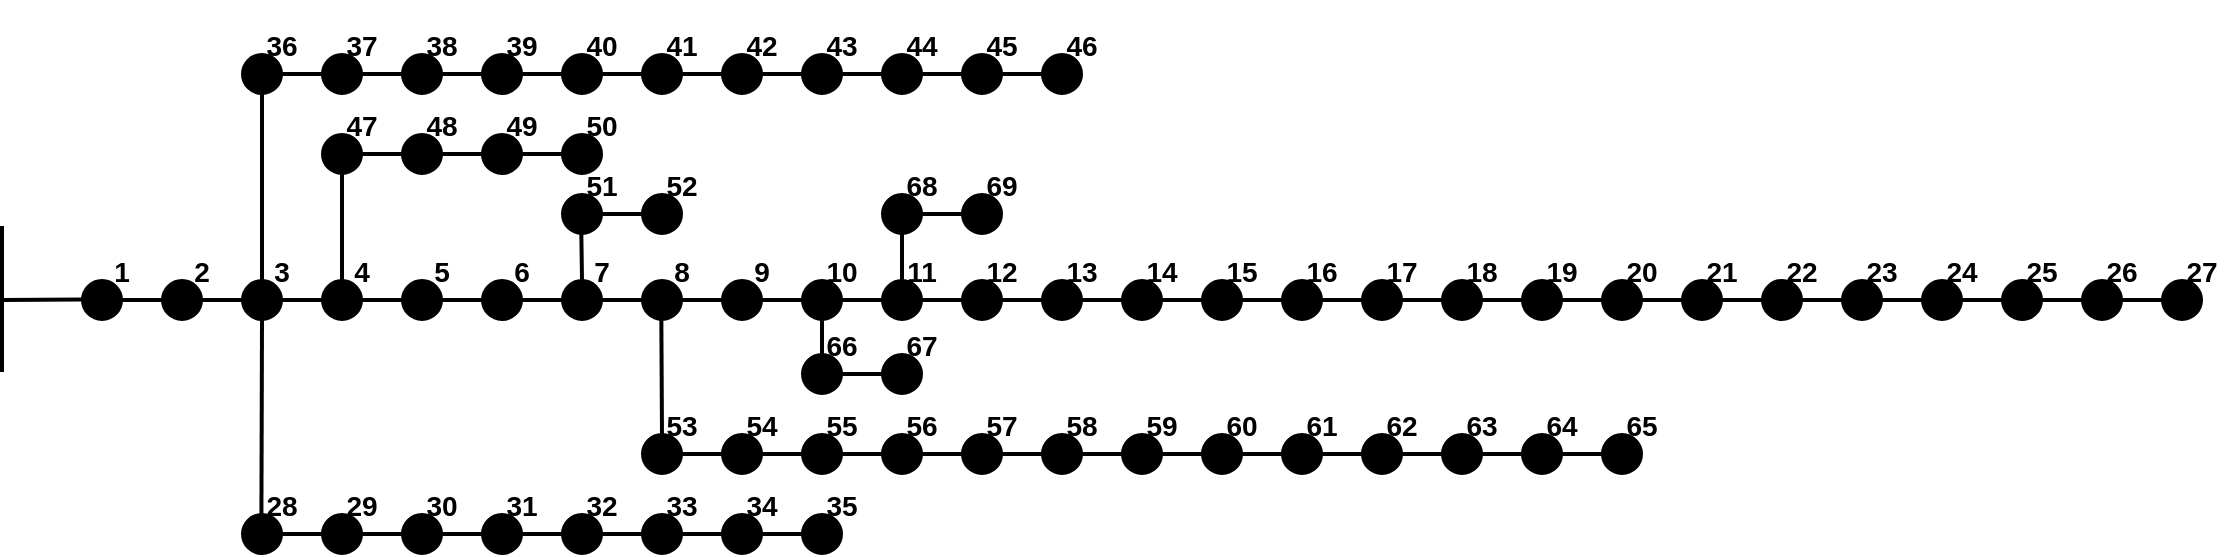 <mxfile version="14.1.8" type="device"><diagram id="ekAhHw9mBdSd2NWRCvls" name="Page-1"><mxGraphModel dx="434" dy="1486" grid="1" gridSize="10" guides="1" tooltips="1" connect="1" arrows="1" fold="1" page="1" pageScale="1" pageWidth="850" pageHeight="1100" math="0" shadow="0"><root><mxCell id="0"/><mxCell id="1" parent="0"/><mxCell id="LuKpcE87_OF2wUCaE-gP-1" value="" style="ellipse;whiteSpace=wrap;html=1;aspect=fixed;fillColor=#000000;" vertex="1" parent="1"><mxGeometry x="50" y="137" width="20" height="20" as="geometry"/></mxCell><mxCell id="LuKpcE87_OF2wUCaE-gP-2" value="&lt;p style=&quot;font-size: 14px;&quot;&gt;&lt;font face=&quot;Arial&quot; style=&quot;font-size: 14px;&quot;&gt;1&lt;/font&gt;&lt;/p&gt;" style="text;html=1;strokeColor=none;fillColor=none;align=center;verticalAlign=middle;whiteSpace=wrap;rounded=0;fontStyle=1;fontSize=14;" vertex="1" parent="1"><mxGeometry x="60" y="123" width="20" height="20" as="geometry"/></mxCell><mxCell id="LuKpcE87_OF2wUCaE-gP-98" value="" style="endArrow=none;html=1;exitX=1;exitY=0.5;exitDx=0;exitDy=0;strokeWidth=2;" edge="1" parent="1"><mxGeometry width="50" height="50" relative="1" as="geometry"><mxPoint x="70" y="147" as="sourcePoint"/><mxPoint x="90" y="147" as="targetPoint"/></mxGeometry></mxCell><mxCell id="LuKpcE87_OF2wUCaE-gP-99" value="" style="endArrow=none;html=1;strokeWidth=2;" edge="1" parent="1"><mxGeometry width="50" height="50" relative="1" as="geometry"><mxPoint x="10" y="147" as="sourcePoint"/><mxPoint x="50" y="146.71" as="targetPoint"/></mxGeometry></mxCell><mxCell id="LuKpcE87_OF2wUCaE-gP-100" value="" style="endArrow=none;html=1;fontSize=13;fontColor=#FFF5F5;strokeWidth=2;" edge="1" parent="1"><mxGeometry width="50" height="50" relative="1" as="geometry"><mxPoint x="10" y="150" as="sourcePoint"/><mxPoint x="10" y="110" as="targetPoint"/></mxGeometry></mxCell><mxCell id="LuKpcE87_OF2wUCaE-gP-101" value="" style="endArrow=none;html=1;fontSize=13;fontColor=#FFF5F5;strokeWidth=2;" edge="1" parent="1"><mxGeometry width="50" height="50" relative="1" as="geometry"><mxPoint x="10" y="183" as="sourcePoint"/><mxPoint x="10" y="143" as="targetPoint"/></mxGeometry></mxCell><mxCell id="LuKpcE87_OF2wUCaE-gP-114" value="" style="ellipse;whiteSpace=wrap;html=1;aspect=fixed;fillColor=#000000;" vertex="1" parent="1"><mxGeometry x="90" y="137" width="20" height="20" as="geometry"/></mxCell><mxCell id="LuKpcE87_OF2wUCaE-gP-115" value="&lt;p style=&quot;font-size: 14px&quot;&gt;&lt;font face=&quot;Arial&quot; style=&quot;font-size: 14px&quot;&gt;2&lt;/font&gt;&lt;/p&gt;" style="text;html=1;strokeColor=none;fillColor=none;align=center;verticalAlign=middle;whiteSpace=wrap;rounded=0;fontStyle=1;fontSize=14;" vertex="1" parent="1"><mxGeometry x="100" y="123" width="20" height="20" as="geometry"/></mxCell><mxCell id="LuKpcE87_OF2wUCaE-gP-116" value="" style="endArrow=none;html=1;exitX=1;exitY=0.5;exitDx=0;exitDy=0;strokeWidth=2;" edge="1" parent="1"><mxGeometry width="50" height="50" relative="1" as="geometry"><mxPoint x="110" y="147.0" as="sourcePoint"/><mxPoint x="130" y="147.0" as="targetPoint"/></mxGeometry></mxCell><mxCell id="LuKpcE87_OF2wUCaE-gP-117" value="" style="ellipse;whiteSpace=wrap;html=1;aspect=fixed;fillColor=#000000;" vertex="1" parent="1"><mxGeometry x="130" y="137" width="20" height="20" as="geometry"/></mxCell><mxCell id="LuKpcE87_OF2wUCaE-gP-118" value="&lt;p style=&quot;font-size: 14px&quot;&gt;&lt;font face=&quot;Arial&quot; style=&quot;font-size: 14px&quot;&gt;3&lt;/font&gt;&lt;/p&gt;" style="text;html=1;strokeColor=none;fillColor=none;align=center;verticalAlign=middle;whiteSpace=wrap;rounded=0;fontStyle=1;fontSize=14;" vertex="1" parent="1"><mxGeometry x="140" y="123" width="20" height="20" as="geometry"/></mxCell><mxCell id="LuKpcE87_OF2wUCaE-gP-119" value="" style="endArrow=none;html=1;exitX=1;exitY=0.5;exitDx=0;exitDy=0;strokeWidth=2;" edge="1" parent="1"><mxGeometry width="50" height="50" relative="1" as="geometry"><mxPoint x="150" y="147.0" as="sourcePoint"/><mxPoint x="170" y="147.0" as="targetPoint"/></mxGeometry></mxCell><mxCell id="LuKpcE87_OF2wUCaE-gP-120" value="" style="ellipse;whiteSpace=wrap;html=1;aspect=fixed;fillColor=#000000;" vertex="1" parent="1"><mxGeometry x="170" y="137" width="20" height="20" as="geometry"/></mxCell><mxCell id="LuKpcE87_OF2wUCaE-gP-121" value="&lt;p style=&quot;font-size: 14px&quot;&gt;&lt;font face=&quot;Arial&quot; style=&quot;font-size: 14px&quot;&gt;4&lt;/font&gt;&lt;/p&gt;" style="text;html=1;strokeColor=none;fillColor=none;align=center;verticalAlign=middle;whiteSpace=wrap;rounded=0;fontStyle=1;fontSize=14;" vertex="1" parent="1"><mxGeometry x="180" y="123" width="20" height="20" as="geometry"/></mxCell><mxCell id="LuKpcE87_OF2wUCaE-gP-122" value="" style="endArrow=none;html=1;exitX=1;exitY=0.5;exitDx=0;exitDy=0;strokeWidth=2;" edge="1" parent="1"><mxGeometry width="50" height="50" relative="1" as="geometry"><mxPoint x="190" y="147.0" as="sourcePoint"/><mxPoint x="210" y="147.0" as="targetPoint"/></mxGeometry></mxCell><mxCell id="LuKpcE87_OF2wUCaE-gP-123" value="" style="ellipse;whiteSpace=wrap;html=1;aspect=fixed;fillColor=#000000;" vertex="1" parent="1"><mxGeometry x="210" y="137" width="20" height="20" as="geometry"/></mxCell><mxCell id="LuKpcE87_OF2wUCaE-gP-124" value="&lt;p style=&quot;font-size: 14px&quot;&gt;&lt;font face=&quot;Arial&quot; style=&quot;font-size: 14px&quot;&gt;5&lt;/font&gt;&lt;/p&gt;" style="text;html=1;strokeColor=none;fillColor=none;align=center;verticalAlign=middle;whiteSpace=wrap;rounded=0;fontStyle=1;fontSize=14;" vertex="1" parent="1"><mxGeometry x="220" y="123" width="20" height="20" as="geometry"/></mxCell><mxCell id="LuKpcE87_OF2wUCaE-gP-125" value="" style="endArrow=none;html=1;exitX=1;exitY=0.5;exitDx=0;exitDy=0;strokeWidth=2;" edge="1" parent="1"><mxGeometry width="50" height="50" relative="1" as="geometry"><mxPoint x="230" y="147.0" as="sourcePoint"/><mxPoint x="250" y="147.0" as="targetPoint"/></mxGeometry></mxCell><mxCell id="LuKpcE87_OF2wUCaE-gP-126" value="" style="ellipse;whiteSpace=wrap;html=1;aspect=fixed;fillColor=#000000;" vertex="1" parent="1"><mxGeometry x="250" y="137" width="20" height="20" as="geometry"/></mxCell><mxCell id="LuKpcE87_OF2wUCaE-gP-127" value="&lt;p style=&quot;font-size: 14px&quot;&gt;&lt;font face=&quot;Arial&quot; style=&quot;font-size: 14px&quot;&gt;6&lt;/font&gt;&lt;/p&gt;" style="text;html=1;strokeColor=none;fillColor=none;align=center;verticalAlign=middle;whiteSpace=wrap;rounded=0;fontStyle=1;fontSize=14;" vertex="1" parent="1"><mxGeometry x="260" y="123" width="20" height="20" as="geometry"/></mxCell><mxCell id="LuKpcE87_OF2wUCaE-gP-128" value="" style="endArrow=none;html=1;exitX=1;exitY=0.5;exitDx=0;exitDy=0;strokeWidth=2;" edge="1" parent="1"><mxGeometry width="50" height="50" relative="1" as="geometry"><mxPoint x="270" y="147.0" as="sourcePoint"/><mxPoint x="290" y="147.0" as="targetPoint"/></mxGeometry></mxCell><mxCell id="LuKpcE87_OF2wUCaE-gP-143" value="" style="ellipse;whiteSpace=wrap;html=1;aspect=fixed;fillColor=#000000;" vertex="1" parent="1"><mxGeometry x="290" y="137" width="20" height="20" as="geometry"/></mxCell><mxCell id="LuKpcE87_OF2wUCaE-gP-144" value="&lt;p style=&quot;font-size: 14px&quot;&gt;&lt;font face=&quot;Arial&quot; style=&quot;font-size: 14px&quot;&gt;7&lt;/font&gt;&lt;/p&gt;" style="text;html=1;strokeColor=none;fillColor=none;align=center;verticalAlign=middle;whiteSpace=wrap;rounded=0;fontStyle=1;fontSize=14;" vertex="1" parent="1"><mxGeometry x="300" y="123" width="20" height="20" as="geometry"/></mxCell><mxCell id="LuKpcE87_OF2wUCaE-gP-145" value="" style="endArrow=none;html=1;exitX=1;exitY=0.5;exitDx=0;exitDy=0;strokeWidth=2;" edge="1" parent="1"><mxGeometry width="50" height="50" relative="1" as="geometry"><mxPoint x="310" y="147.0" as="sourcePoint"/><mxPoint x="330" y="147.0" as="targetPoint"/></mxGeometry></mxCell><mxCell id="LuKpcE87_OF2wUCaE-gP-146" value="" style="ellipse;whiteSpace=wrap;html=1;aspect=fixed;fillColor=#000000;" vertex="1" parent="1"><mxGeometry x="330" y="137" width="20" height="20" as="geometry"/></mxCell><mxCell id="LuKpcE87_OF2wUCaE-gP-147" value="&lt;p style=&quot;font-size: 14px&quot;&gt;&lt;font face=&quot;Arial&quot; style=&quot;font-size: 14px&quot;&gt;8&lt;/font&gt;&lt;/p&gt;" style="text;html=1;strokeColor=none;fillColor=none;align=center;verticalAlign=middle;whiteSpace=wrap;rounded=0;fontStyle=1;fontSize=14;" vertex="1" parent="1"><mxGeometry x="340" y="123" width="20" height="20" as="geometry"/></mxCell><mxCell id="LuKpcE87_OF2wUCaE-gP-148" value="" style="endArrow=none;html=1;exitX=1;exitY=0.5;exitDx=0;exitDy=0;strokeWidth=2;" edge="1" parent="1"><mxGeometry width="50" height="50" relative="1" as="geometry"><mxPoint x="350" y="147.0" as="sourcePoint"/><mxPoint x="370" y="147.0" as="targetPoint"/></mxGeometry></mxCell><mxCell id="LuKpcE87_OF2wUCaE-gP-149" value="" style="ellipse;whiteSpace=wrap;html=1;aspect=fixed;fillColor=#000000;" vertex="1" parent="1"><mxGeometry x="370" y="137" width="20" height="20" as="geometry"/></mxCell><mxCell id="LuKpcE87_OF2wUCaE-gP-150" value="&lt;p style=&quot;font-size: 14px&quot;&gt;&lt;font face=&quot;Arial&quot; style=&quot;font-size: 14px&quot;&gt;9&lt;/font&gt;&lt;/p&gt;" style="text;html=1;strokeColor=none;fillColor=none;align=center;verticalAlign=middle;whiteSpace=wrap;rounded=0;fontStyle=1;fontSize=14;" vertex="1" parent="1"><mxGeometry x="380" y="123" width="20" height="20" as="geometry"/></mxCell><mxCell id="LuKpcE87_OF2wUCaE-gP-151" value="" style="endArrow=none;html=1;exitX=1;exitY=0.5;exitDx=0;exitDy=0;strokeWidth=2;" edge="1" parent="1"><mxGeometry width="50" height="50" relative="1" as="geometry"><mxPoint x="390" y="147.0" as="sourcePoint"/><mxPoint x="410" y="147.0" as="targetPoint"/></mxGeometry></mxCell><mxCell id="LuKpcE87_OF2wUCaE-gP-152" value="" style="ellipse;whiteSpace=wrap;html=1;aspect=fixed;fillColor=#000000;" vertex="1" parent="1"><mxGeometry x="410" y="137" width="20" height="20" as="geometry"/></mxCell><mxCell id="LuKpcE87_OF2wUCaE-gP-153" value="&lt;p style=&quot;font-size: 14px&quot;&gt;&lt;font face=&quot;Arial&quot; style=&quot;font-size: 14px&quot;&gt;10&lt;/font&gt;&lt;/p&gt;" style="text;html=1;strokeColor=none;fillColor=none;align=center;verticalAlign=middle;whiteSpace=wrap;rounded=0;fontStyle=1;fontSize=14;" vertex="1" parent="1"><mxGeometry x="420" y="123" width="20" height="20" as="geometry"/></mxCell><mxCell id="LuKpcE87_OF2wUCaE-gP-154" value="" style="endArrow=none;html=1;exitX=1;exitY=0.5;exitDx=0;exitDy=0;strokeWidth=2;" edge="1" parent="1"><mxGeometry width="50" height="50" relative="1" as="geometry"><mxPoint x="430" y="147.0" as="sourcePoint"/><mxPoint x="450" y="147.0" as="targetPoint"/></mxGeometry></mxCell><mxCell id="LuKpcE87_OF2wUCaE-gP-155" value="" style="ellipse;whiteSpace=wrap;html=1;aspect=fixed;fillColor=#000000;" vertex="1" parent="1"><mxGeometry x="450" y="137" width="20" height="20" as="geometry"/></mxCell><mxCell id="LuKpcE87_OF2wUCaE-gP-156" value="&lt;p style=&quot;font-size: 14px&quot;&gt;&lt;font face=&quot;Arial&quot; style=&quot;font-size: 14px&quot;&gt;11&lt;/font&gt;&lt;/p&gt;" style="text;html=1;strokeColor=none;fillColor=none;align=center;verticalAlign=middle;whiteSpace=wrap;rounded=0;fontStyle=1;fontSize=14;" vertex="1" parent="1"><mxGeometry x="460" y="123" width="20" height="20" as="geometry"/></mxCell><mxCell id="LuKpcE87_OF2wUCaE-gP-157" value="" style="endArrow=none;html=1;exitX=1;exitY=0.5;exitDx=0;exitDy=0;strokeWidth=2;" edge="1" parent="1"><mxGeometry width="50" height="50" relative="1" as="geometry"><mxPoint x="470" y="147.0" as="sourcePoint"/><mxPoint x="490" y="147.0" as="targetPoint"/></mxGeometry></mxCell><mxCell id="LuKpcE87_OF2wUCaE-gP-188" value="" style="ellipse;whiteSpace=wrap;html=1;aspect=fixed;fillColor=#000000;" vertex="1" parent="1"><mxGeometry x="490" y="137" width="20" height="20" as="geometry"/></mxCell><mxCell id="LuKpcE87_OF2wUCaE-gP-189" value="&lt;p style=&quot;font-size: 14px&quot;&gt;&lt;font face=&quot;Arial&quot; style=&quot;font-size: 14px&quot;&gt;12&lt;/font&gt;&lt;/p&gt;" style="text;html=1;strokeColor=none;fillColor=none;align=center;verticalAlign=middle;whiteSpace=wrap;rounded=0;fontStyle=1;fontSize=14;" vertex="1" parent="1"><mxGeometry x="500" y="123" width="20" height="20" as="geometry"/></mxCell><mxCell id="LuKpcE87_OF2wUCaE-gP-190" value="" style="endArrow=none;html=1;exitX=1;exitY=0.5;exitDx=0;exitDy=0;strokeWidth=2;" edge="1" parent="1"><mxGeometry width="50" height="50" relative="1" as="geometry"><mxPoint x="510" y="147.0" as="sourcePoint"/><mxPoint x="530" y="147.0" as="targetPoint"/></mxGeometry></mxCell><mxCell id="LuKpcE87_OF2wUCaE-gP-191" value="" style="ellipse;whiteSpace=wrap;html=1;aspect=fixed;fillColor=#000000;" vertex="1" parent="1"><mxGeometry x="530" y="137" width="20" height="20" as="geometry"/></mxCell><mxCell id="LuKpcE87_OF2wUCaE-gP-192" value="&lt;p style=&quot;font-size: 14px&quot;&gt;&lt;font face=&quot;Arial&quot; style=&quot;font-size: 14px&quot;&gt;13&lt;/font&gt;&lt;/p&gt;" style="text;html=1;strokeColor=none;fillColor=none;align=center;verticalAlign=middle;whiteSpace=wrap;rounded=0;fontStyle=1;fontSize=14;" vertex="1" parent="1"><mxGeometry x="540" y="123" width="20" height="20" as="geometry"/></mxCell><mxCell id="LuKpcE87_OF2wUCaE-gP-193" value="" style="endArrow=none;html=1;exitX=1;exitY=0.5;exitDx=0;exitDy=0;strokeWidth=2;" edge="1" parent="1"><mxGeometry width="50" height="50" relative="1" as="geometry"><mxPoint x="550" y="147.0" as="sourcePoint"/><mxPoint x="570" y="147.0" as="targetPoint"/></mxGeometry></mxCell><mxCell id="LuKpcE87_OF2wUCaE-gP-194" value="" style="ellipse;whiteSpace=wrap;html=1;aspect=fixed;fillColor=#000000;" vertex="1" parent="1"><mxGeometry x="570" y="137" width="20" height="20" as="geometry"/></mxCell><mxCell id="LuKpcE87_OF2wUCaE-gP-195" value="&lt;p style=&quot;font-size: 14px&quot;&gt;&lt;font face=&quot;Arial&quot; style=&quot;font-size: 14px&quot;&gt;14&lt;/font&gt;&lt;/p&gt;" style="text;html=1;strokeColor=none;fillColor=none;align=center;verticalAlign=middle;whiteSpace=wrap;rounded=0;fontStyle=1;fontSize=14;" vertex="1" parent="1"><mxGeometry x="580" y="123" width="20" height="20" as="geometry"/></mxCell><mxCell id="LuKpcE87_OF2wUCaE-gP-196" value="" style="endArrow=none;html=1;exitX=1;exitY=0.5;exitDx=0;exitDy=0;strokeWidth=2;" edge="1" parent="1"><mxGeometry width="50" height="50" relative="1" as="geometry"><mxPoint x="590" y="147.0" as="sourcePoint"/><mxPoint x="610" y="147.0" as="targetPoint"/></mxGeometry></mxCell><mxCell id="LuKpcE87_OF2wUCaE-gP-197" value="" style="ellipse;whiteSpace=wrap;html=1;aspect=fixed;fillColor=#000000;" vertex="1" parent="1"><mxGeometry x="610" y="137" width="20" height="20" as="geometry"/></mxCell><mxCell id="LuKpcE87_OF2wUCaE-gP-198" value="&lt;p style=&quot;font-size: 14px&quot;&gt;&lt;font face=&quot;Arial&quot; style=&quot;font-size: 14px&quot;&gt;15&lt;/font&gt;&lt;/p&gt;" style="text;html=1;strokeColor=none;fillColor=none;align=center;verticalAlign=middle;whiteSpace=wrap;rounded=0;fontStyle=1;fontSize=14;" vertex="1" parent="1"><mxGeometry x="620" y="123" width="20" height="20" as="geometry"/></mxCell><mxCell id="LuKpcE87_OF2wUCaE-gP-199" value="" style="endArrow=none;html=1;exitX=1;exitY=0.5;exitDx=0;exitDy=0;strokeWidth=2;" edge="1" parent="1"><mxGeometry width="50" height="50" relative="1" as="geometry"><mxPoint x="630" y="147.0" as="sourcePoint"/><mxPoint x="650" y="147.0" as="targetPoint"/></mxGeometry></mxCell><mxCell id="LuKpcE87_OF2wUCaE-gP-200" value="" style="ellipse;whiteSpace=wrap;html=1;aspect=fixed;fillColor=#000000;" vertex="1" parent="1"><mxGeometry x="650" y="137" width="20" height="20" as="geometry"/></mxCell><mxCell id="LuKpcE87_OF2wUCaE-gP-201" value="&lt;p style=&quot;font-size: 14px&quot;&gt;&lt;font face=&quot;Arial&quot; style=&quot;font-size: 14px&quot;&gt;16&lt;/font&gt;&lt;/p&gt;" style="text;html=1;strokeColor=none;fillColor=none;align=center;verticalAlign=middle;whiteSpace=wrap;rounded=0;fontStyle=1;fontSize=14;" vertex="1" parent="1"><mxGeometry x="660" y="123" width="20" height="20" as="geometry"/></mxCell><mxCell id="LuKpcE87_OF2wUCaE-gP-202" value="" style="endArrow=none;html=1;exitX=1;exitY=0.5;exitDx=0;exitDy=0;strokeWidth=2;" edge="1" parent="1"><mxGeometry width="50" height="50" relative="1" as="geometry"><mxPoint x="670" y="147.0" as="sourcePoint"/><mxPoint x="690" y="147.0" as="targetPoint"/></mxGeometry></mxCell><mxCell id="LuKpcE87_OF2wUCaE-gP-203" value="" style="ellipse;whiteSpace=wrap;html=1;aspect=fixed;fillColor=#000000;" vertex="1" parent="1"><mxGeometry x="690" y="137" width="20" height="20" as="geometry"/></mxCell><mxCell id="LuKpcE87_OF2wUCaE-gP-204" value="&lt;p style=&quot;font-size: 14px&quot;&gt;&lt;font face=&quot;Arial&quot; style=&quot;font-size: 14px&quot;&gt;17&lt;/font&gt;&lt;/p&gt;" style="text;html=1;strokeColor=none;fillColor=none;align=center;verticalAlign=middle;whiteSpace=wrap;rounded=0;fontStyle=1;fontSize=14;" vertex="1" parent="1"><mxGeometry x="700" y="123" width="20" height="20" as="geometry"/></mxCell><mxCell id="LuKpcE87_OF2wUCaE-gP-205" value="" style="endArrow=none;html=1;exitX=1;exitY=0.5;exitDx=0;exitDy=0;strokeWidth=2;" edge="1" parent="1"><mxGeometry width="50" height="50" relative="1" as="geometry"><mxPoint x="710" y="147.0" as="sourcePoint"/><mxPoint x="730" y="147.0" as="targetPoint"/></mxGeometry></mxCell><mxCell id="LuKpcE87_OF2wUCaE-gP-206" value="" style="ellipse;whiteSpace=wrap;html=1;aspect=fixed;fillColor=#000000;" vertex="1" parent="1"><mxGeometry x="730" y="137" width="20" height="20" as="geometry"/></mxCell><mxCell id="LuKpcE87_OF2wUCaE-gP-207" value="&lt;p style=&quot;font-size: 14px&quot;&gt;&lt;font face=&quot;Arial&quot; style=&quot;font-size: 14px&quot;&gt;18&lt;/font&gt;&lt;/p&gt;" style="text;html=1;strokeColor=none;fillColor=none;align=center;verticalAlign=middle;whiteSpace=wrap;rounded=0;fontStyle=1;fontSize=14;" vertex="1" parent="1"><mxGeometry x="740" y="123" width="20" height="20" as="geometry"/></mxCell><mxCell id="LuKpcE87_OF2wUCaE-gP-208" value="" style="endArrow=none;html=1;exitX=1;exitY=0.5;exitDx=0;exitDy=0;strokeWidth=2;" edge="1" parent="1"><mxGeometry width="50" height="50" relative="1" as="geometry"><mxPoint x="750" y="147.0" as="sourcePoint"/><mxPoint x="770" y="147.0" as="targetPoint"/></mxGeometry></mxCell><mxCell id="LuKpcE87_OF2wUCaE-gP-209" value="" style="ellipse;whiteSpace=wrap;html=1;aspect=fixed;fillColor=#000000;" vertex="1" parent="1"><mxGeometry x="770" y="137" width="20" height="20" as="geometry"/></mxCell><mxCell id="LuKpcE87_OF2wUCaE-gP-210" value="&lt;p style=&quot;font-size: 14px&quot;&gt;&lt;font face=&quot;Arial&quot; style=&quot;font-size: 14px&quot;&gt;19&lt;/font&gt;&lt;/p&gt;" style="text;html=1;strokeColor=none;fillColor=none;align=center;verticalAlign=middle;whiteSpace=wrap;rounded=0;fontStyle=1;fontSize=14;" vertex="1" parent="1"><mxGeometry x="780" y="123" width="20" height="20" as="geometry"/></mxCell><mxCell id="LuKpcE87_OF2wUCaE-gP-211" value="" style="endArrow=none;html=1;exitX=1;exitY=0.5;exitDx=0;exitDy=0;strokeWidth=2;" edge="1" parent="1"><mxGeometry width="50" height="50" relative="1" as="geometry"><mxPoint x="790" y="147.0" as="sourcePoint"/><mxPoint x="810" y="147.0" as="targetPoint"/></mxGeometry></mxCell><mxCell id="LuKpcE87_OF2wUCaE-gP-212" value="" style="ellipse;whiteSpace=wrap;html=1;aspect=fixed;fillColor=#000000;" vertex="1" parent="1"><mxGeometry x="810" y="137" width="20" height="20" as="geometry"/></mxCell><mxCell id="LuKpcE87_OF2wUCaE-gP-213" value="&lt;p style=&quot;font-size: 14px&quot;&gt;&lt;font face=&quot;Arial&quot; style=&quot;font-size: 14px&quot;&gt;20&lt;/font&gt;&lt;/p&gt;" style="text;html=1;strokeColor=none;fillColor=none;align=center;verticalAlign=middle;whiteSpace=wrap;rounded=0;fontStyle=1;fontSize=14;" vertex="1" parent="1"><mxGeometry x="820" y="123" width="20" height="20" as="geometry"/></mxCell><mxCell id="LuKpcE87_OF2wUCaE-gP-214" value="" style="endArrow=none;html=1;exitX=1;exitY=0.5;exitDx=0;exitDy=0;strokeWidth=2;" edge="1" parent="1"><mxGeometry width="50" height="50" relative="1" as="geometry"><mxPoint x="830" y="147.0" as="sourcePoint"/><mxPoint x="850" y="147.0" as="targetPoint"/></mxGeometry></mxCell><mxCell id="LuKpcE87_OF2wUCaE-gP-215" value="" style="ellipse;whiteSpace=wrap;html=1;aspect=fixed;fillColor=#000000;" vertex="1" parent="1"><mxGeometry x="850" y="137" width="20" height="20" as="geometry"/></mxCell><mxCell id="LuKpcE87_OF2wUCaE-gP-216" value="&lt;p style=&quot;font-size: 14px&quot;&gt;&lt;font face=&quot;Arial&quot;&gt;21&lt;/font&gt;&lt;/p&gt;" style="text;html=1;strokeColor=none;fillColor=none;align=center;verticalAlign=middle;whiteSpace=wrap;rounded=0;fontStyle=1;fontSize=14;" vertex="1" parent="1"><mxGeometry x="860" y="123" width="20" height="20" as="geometry"/></mxCell><mxCell id="LuKpcE87_OF2wUCaE-gP-217" value="" style="endArrow=none;html=1;exitX=1;exitY=0.5;exitDx=0;exitDy=0;strokeWidth=2;" edge="1" parent="1"><mxGeometry width="50" height="50" relative="1" as="geometry"><mxPoint x="870" y="147.0" as="sourcePoint"/><mxPoint x="890" y="147.0" as="targetPoint"/></mxGeometry></mxCell><mxCell id="LuKpcE87_OF2wUCaE-gP-263" value="" style="ellipse;whiteSpace=wrap;html=1;aspect=fixed;fillColor=#000000;" vertex="1" parent="1"><mxGeometry x="890" y="137" width="20" height="20" as="geometry"/></mxCell><mxCell id="LuKpcE87_OF2wUCaE-gP-264" value="&lt;p style=&quot;font-size: 14px&quot;&gt;&lt;font face=&quot;Arial&quot; style=&quot;font-size: 14px&quot;&gt;22&lt;/font&gt;&lt;/p&gt;" style="text;html=1;strokeColor=none;fillColor=none;align=center;verticalAlign=middle;whiteSpace=wrap;rounded=0;fontStyle=1;fontSize=14;" vertex="1" parent="1"><mxGeometry x="900" y="123" width="20" height="20" as="geometry"/></mxCell><mxCell id="LuKpcE87_OF2wUCaE-gP-265" value="" style="endArrow=none;html=1;exitX=1;exitY=0.5;exitDx=0;exitDy=0;strokeWidth=2;" edge="1" parent="1"><mxGeometry width="50" height="50" relative="1" as="geometry"><mxPoint x="910" y="147.0" as="sourcePoint"/><mxPoint x="930" y="147.0" as="targetPoint"/></mxGeometry></mxCell><mxCell id="LuKpcE87_OF2wUCaE-gP-266" value="" style="ellipse;whiteSpace=wrap;html=1;aspect=fixed;fillColor=#000000;" vertex="1" parent="1"><mxGeometry x="930" y="137" width="20" height="20" as="geometry"/></mxCell><mxCell id="LuKpcE87_OF2wUCaE-gP-267" value="&lt;p style=&quot;font-size: 14px&quot;&gt;&lt;font face=&quot;Arial&quot; style=&quot;font-size: 14px&quot;&gt;23&lt;/font&gt;&lt;/p&gt;" style="text;html=1;strokeColor=none;fillColor=none;align=center;verticalAlign=middle;whiteSpace=wrap;rounded=0;fontStyle=1;fontSize=14;" vertex="1" parent="1"><mxGeometry x="940" y="123" width="20" height="20" as="geometry"/></mxCell><mxCell id="LuKpcE87_OF2wUCaE-gP-268" value="" style="endArrow=none;html=1;exitX=1;exitY=0.5;exitDx=0;exitDy=0;strokeWidth=2;" edge="1" parent="1"><mxGeometry width="50" height="50" relative="1" as="geometry"><mxPoint x="950" y="147.0" as="sourcePoint"/><mxPoint x="970" y="147.0" as="targetPoint"/></mxGeometry></mxCell><mxCell id="LuKpcE87_OF2wUCaE-gP-269" value="" style="ellipse;whiteSpace=wrap;html=1;aspect=fixed;fillColor=#000000;" vertex="1" parent="1"><mxGeometry x="970" y="137" width="20" height="20" as="geometry"/></mxCell><mxCell id="LuKpcE87_OF2wUCaE-gP-270" value="&lt;p style=&quot;font-size: 14px&quot;&gt;&lt;font face=&quot;Arial&quot; style=&quot;font-size: 14px&quot;&gt;24&lt;/font&gt;&lt;/p&gt;" style="text;html=1;strokeColor=none;fillColor=none;align=center;verticalAlign=middle;whiteSpace=wrap;rounded=0;fontStyle=1;fontSize=14;" vertex="1" parent="1"><mxGeometry x="980" y="123" width="20" height="20" as="geometry"/></mxCell><mxCell id="LuKpcE87_OF2wUCaE-gP-271" value="" style="endArrow=none;html=1;exitX=1;exitY=0.5;exitDx=0;exitDy=0;strokeWidth=2;" edge="1" parent="1"><mxGeometry width="50" height="50" relative="1" as="geometry"><mxPoint x="990" y="147.0" as="sourcePoint"/><mxPoint x="1010" y="147.0" as="targetPoint"/></mxGeometry></mxCell><mxCell id="LuKpcE87_OF2wUCaE-gP-272" value="" style="ellipse;whiteSpace=wrap;html=1;aspect=fixed;fillColor=#000000;" vertex="1" parent="1"><mxGeometry x="1010" y="137" width="20" height="20" as="geometry"/></mxCell><mxCell id="LuKpcE87_OF2wUCaE-gP-273" value="&lt;p style=&quot;font-size: 14px&quot;&gt;&lt;font face=&quot;Arial&quot; style=&quot;font-size: 14px&quot;&gt;25&lt;/font&gt;&lt;/p&gt;" style="text;html=1;strokeColor=none;fillColor=none;align=center;verticalAlign=middle;whiteSpace=wrap;rounded=0;fontStyle=1;fontSize=14;" vertex="1" parent="1"><mxGeometry x="1020" y="123" width="20" height="20" as="geometry"/></mxCell><mxCell id="LuKpcE87_OF2wUCaE-gP-274" value="" style="endArrow=none;html=1;exitX=1;exitY=0.5;exitDx=0;exitDy=0;strokeWidth=2;" edge="1" parent="1"><mxGeometry width="50" height="50" relative="1" as="geometry"><mxPoint x="1030" y="147.0" as="sourcePoint"/><mxPoint x="1050" y="147.0" as="targetPoint"/></mxGeometry></mxCell><mxCell id="LuKpcE87_OF2wUCaE-gP-275" value="" style="ellipse;whiteSpace=wrap;html=1;aspect=fixed;fillColor=#000000;" vertex="1" parent="1"><mxGeometry x="1050" y="137" width="20" height="20" as="geometry"/></mxCell><mxCell id="LuKpcE87_OF2wUCaE-gP-276" value="&lt;p style=&quot;font-size: 14px&quot;&gt;&lt;font face=&quot;Arial&quot; style=&quot;font-size: 14px&quot;&gt;26&lt;/font&gt;&lt;/p&gt;" style="text;html=1;strokeColor=none;fillColor=none;align=center;verticalAlign=middle;whiteSpace=wrap;rounded=0;fontStyle=1;fontSize=14;" vertex="1" parent="1"><mxGeometry x="1060" y="123" width="20" height="20" as="geometry"/></mxCell><mxCell id="LuKpcE87_OF2wUCaE-gP-277" value="" style="endArrow=none;html=1;exitX=1;exitY=0.5;exitDx=0;exitDy=0;strokeWidth=2;" edge="1" parent="1"><mxGeometry width="50" height="50" relative="1" as="geometry"><mxPoint x="1070.0" y="147.0" as="sourcePoint"/><mxPoint x="1090.0" y="147.0" as="targetPoint"/></mxGeometry></mxCell><mxCell id="LuKpcE87_OF2wUCaE-gP-278" value="" style="ellipse;whiteSpace=wrap;html=1;aspect=fixed;fillColor=#000000;" vertex="1" parent="1"><mxGeometry x="1090" y="137" width="20" height="20" as="geometry"/></mxCell><mxCell id="LuKpcE87_OF2wUCaE-gP-279" value="&lt;p style=&quot;font-size: 14px&quot;&gt;&lt;font face=&quot;Arial&quot; style=&quot;font-size: 14px&quot;&gt;27&lt;/font&gt;&lt;/p&gt;" style="text;html=1;strokeColor=none;fillColor=none;align=center;verticalAlign=middle;whiteSpace=wrap;rounded=0;fontStyle=1;fontSize=14;" vertex="1" parent="1"><mxGeometry x="1100" y="123" width="20" height="20" as="geometry"/></mxCell><mxCell id="LuKpcE87_OF2wUCaE-gP-280" value="" style="ellipse;whiteSpace=wrap;html=1;aspect=fixed;fillColor=#000000;" vertex="1" parent="1"><mxGeometry x="130" y="254" width="20" height="20" as="geometry"/></mxCell><mxCell id="LuKpcE87_OF2wUCaE-gP-281" value="&lt;p style=&quot;font-size: 14px&quot;&gt;&lt;font face=&quot;Arial&quot; style=&quot;font-size: 14px&quot;&gt;28&lt;/font&gt;&lt;/p&gt;" style="text;html=1;strokeColor=none;fillColor=none;align=center;verticalAlign=middle;whiteSpace=wrap;rounded=0;fontStyle=1;fontSize=14;" vertex="1" parent="1"><mxGeometry x="140" y="240" width="20" height="20" as="geometry"/></mxCell><mxCell id="LuKpcE87_OF2wUCaE-gP-282" value="" style="endArrow=none;html=1;exitX=1;exitY=0.5;exitDx=0;exitDy=0;strokeWidth=2;" edge="1" parent="1"><mxGeometry width="50" height="50" relative="1" as="geometry"><mxPoint x="150" y="264.0" as="sourcePoint"/><mxPoint x="170" y="264.0" as="targetPoint"/></mxGeometry></mxCell><mxCell id="LuKpcE87_OF2wUCaE-gP-283" value="" style="ellipse;whiteSpace=wrap;html=1;aspect=fixed;fillColor=#000000;" vertex="1" parent="1"><mxGeometry x="170" y="254" width="20" height="20" as="geometry"/></mxCell><mxCell id="LuKpcE87_OF2wUCaE-gP-284" value="&lt;p style=&quot;font-size: 14px&quot;&gt;&lt;font face=&quot;Arial&quot; style=&quot;font-size: 14px&quot;&gt;29&lt;/font&gt;&lt;/p&gt;" style="text;html=1;strokeColor=none;fillColor=none;align=center;verticalAlign=middle;whiteSpace=wrap;rounded=0;fontStyle=1;fontSize=14;" vertex="1" parent="1"><mxGeometry x="180" y="240" width="20" height="20" as="geometry"/></mxCell><mxCell id="LuKpcE87_OF2wUCaE-gP-285" value="" style="endArrow=none;html=1;exitX=1;exitY=0.5;exitDx=0;exitDy=0;strokeWidth=2;" edge="1" parent="1"><mxGeometry width="50" height="50" relative="1" as="geometry"><mxPoint x="190" y="264.0" as="sourcePoint"/><mxPoint x="210" y="264.0" as="targetPoint"/></mxGeometry></mxCell><mxCell id="LuKpcE87_OF2wUCaE-gP-286" value="" style="ellipse;whiteSpace=wrap;html=1;aspect=fixed;fillColor=#000000;" vertex="1" parent="1"><mxGeometry x="210" y="254" width="20" height="20" as="geometry"/></mxCell><mxCell id="LuKpcE87_OF2wUCaE-gP-287" value="&lt;p style=&quot;font-size: 14px&quot;&gt;&lt;font face=&quot;Arial&quot; style=&quot;font-size: 14px&quot;&gt;30&lt;/font&gt;&lt;/p&gt;" style="text;html=1;strokeColor=none;fillColor=none;align=center;verticalAlign=middle;whiteSpace=wrap;rounded=0;fontStyle=1;fontSize=14;" vertex="1" parent="1"><mxGeometry x="220" y="240" width="20" height="20" as="geometry"/></mxCell><mxCell id="LuKpcE87_OF2wUCaE-gP-288" value="" style="endArrow=none;html=1;exitX=1;exitY=0.5;exitDx=0;exitDy=0;strokeWidth=2;" edge="1" parent="1"><mxGeometry width="50" height="50" relative="1" as="geometry"><mxPoint x="230" y="264.0" as="sourcePoint"/><mxPoint x="250" y="264.0" as="targetPoint"/></mxGeometry></mxCell><mxCell id="LuKpcE87_OF2wUCaE-gP-289" value="" style="ellipse;whiteSpace=wrap;html=1;aspect=fixed;fillColor=#000000;" vertex="1" parent="1"><mxGeometry x="250" y="254" width="20" height="20" as="geometry"/></mxCell><mxCell id="LuKpcE87_OF2wUCaE-gP-290" value="&lt;p style=&quot;font-size: 14px&quot;&gt;&lt;font face=&quot;Arial&quot;&gt;31&lt;/font&gt;&lt;/p&gt;" style="text;html=1;strokeColor=none;fillColor=none;align=center;verticalAlign=middle;whiteSpace=wrap;rounded=0;fontStyle=1;fontSize=14;" vertex="1" parent="1"><mxGeometry x="260" y="240" width="20" height="20" as="geometry"/></mxCell><mxCell id="LuKpcE87_OF2wUCaE-gP-291" value="" style="endArrow=none;html=1;exitX=1;exitY=0.5;exitDx=0;exitDy=0;strokeWidth=2;" edge="1" parent="1"><mxGeometry width="50" height="50" relative="1" as="geometry"><mxPoint x="270" y="264.0" as="sourcePoint"/><mxPoint x="290" y="264.0" as="targetPoint"/></mxGeometry></mxCell><mxCell id="LuKpcE87_OF2wUCaE-gP-292" value="" style="ellipse;whiteSpace=wrap;html=1;aspect=fixed;fillColor=#000000;" vertex="1" parent="1"><mxGeometry x="290" y="254" width="20" height="20" as="geometry"/></mxCell><mxCell id="LuKpcE87_OF2wUCaE-gP-293" value="&lt;p style=&quot;font-size: 14px&quot;&gt;&lt;font face=&quot;Arial&quot; style=&quot;font-size: 14px&quot;&gt;32&lt;/font&gt;&lt;/p&gt;" style="text;html=1;strokeColor=none;fillColor=none;align=center;verticalAlign=middle;whiteSpace=wrap;rounded=0;fontStyle=1;fontSize=14;" vertex="1" parent="1"><mxGeometry x="300" y="240" width="20" height="20" as="geometry"/></mxCell><mxCell id="LuKpcE87_OF2wUCaE-gP-294" value="" style="endArrow=none;html=1;exitX=1;exitY=0.5;exitDx=0;exitDy=0;strokeWidth=2;" edge="1" parent="1"><mxGeometry width="50" height="50" relative="1" as="geometry"><mxPoint x="310" y="264.0" as="sourcePoint"/><mxPoint x="330" y="264.0" as="targetPoint"/></mxGeometry></mxCell><mxCell id="LuKpcE87_OF2wUCaE-gP-295" value="" style="ellipse;whiteSpace=wrap;html=1;aspect=fixed;fillColor=#000000;" vertex="1" parent="1"><mxGeometry x="330" y="254" width="20" height="20" as="geometry"/></mxCell><mxCell id="LuKpcE87_OF2wUCaE-gP-296" value="&lt;p style=&quot;font-size: 14px&quot;&gt;&lt;font face=&quot;Arial&quot; style=&quot;font-size: 14px&quot;&gt;33&lt;/font&gt;&lt;/p&gt;" style="text;html=1;strokeColor=none;fillColor=none;align=center;verticalAlign=middle;whiteSpace=wrap;rounded=0;fontStyle=1;fontSize=14;" vertex="1" parent="1"><mxGeometry x="340" y="240" width="20" height="20" as="geometry"/></mxCell><mxCell id="LuKpcE87_OF2wUCaE-gP-297" value="" style="endArrow=none;html=1;exitX=1;exitY=0.5;exitDx=0;exitDy=0;strokeWidth=2;" edge="1" parent="1"><mxGeometry width="50" height="50" relative="1" as="geometry"><mxPoint x="350" y="264.0" as="sourcePoint"/><mxPoint x="370" y="264.0" as="targetPoint"/></mxGeometry></mxCell><mxCell id="LuKpcE87_OF2wUCaE-gP-298" value="" style="ellipse;whiteSpace=wrap;html=1;aspect=fixed;fillColor=#000000;" vertex="1" parent="1"><mxGeometry x="370" y="254" width="20" height="20" as="geometry"/></mxCell><mxCell id="LuKpcE87_OF2wUCaE-gP-299" value="&lt;p style=&quot;font-size: 14px&quot;&gt;&lt;font face=&quot;Arial&quot; style=&quot;font-size: 14px&quot;&gt;34&lt;/font&gt;&lt;/p&gt;" style="text;html=1;strokeColor=none;fillColor=none;align=center;verticalAlign=middle;whiteSpace=wrap;rounded=0;fontStyle=1;fontSize=14;" vertex="1" parent="1"><mxGeometry x="380" y="240" width="20" height="20" as="geometry"/></mxCell><mxCell id="LuKpcE87_OF2wUCaE-gP-300" value="" style="endArrow=none;html=1;exitX=1;exitY=0.5;exitDx=0;exitDy=0;strokeWidth=2;" edge="1" parent="1"><mxGeometry width="50" height="50" relative="1" as="geometry"><mxPoint x="390" y="264.0" as="sourcePoint"/><mxPoint x="410" y="264.0" as="targetPoint"/></mxGeometry></mxCell><mxCell id="LuKpcE87_OF2wUCaE-gP-301" value="" style="ellipse;whiteSpace=wrap;html=1;aspect=fixed;fillColor=#000000;" vertex="1" parent="1"><mxGeometry x="410" y="254" width="20" height="20" as="geometry"/></mxCell><mxCell id="LuKpcE87_OF2wUCaE-gP-302" value="&lt;p style=&quot;font-size: 14px&quot;&gt;&lt;font face=&quot;Arial&quot; style=&quot;font-size: 14px&quot;&gt;35&lt;/font&gt;&lt;/p&gt;" style="text;html=1;strokeColor=none;fillColor=none;align=center;verticalAlign=middle;whiteSpace=wrap;rounded=0;fontStyle=1;fontSize=14;" vertex="1" parent="1"><mxGeometry x="420" y="240" width="20" height="20" as="geometry"/></mxCell><mxCell id="LuKpcE87_OF2wUCaE-gP-303" value="" style="ellipse;whiteSpace=wrap;html=1;aspect=fixed;fillColor=#000000;" vertex="1" parent="1"><mxGeometry x="130" y="24" width="20" height="20" as="geometry"/></mxCell><mxCell id="LuKpcE87_OF2wUCaE-gP-304" value="&lt;p style=&quot;font-size: 14px&quot;&gt;&lt;font face=&quot;Arial&quot; style=&quot;font-size: 14px&quot;&gt;36&lt;/font&gt;&lt;/p&gt;" style="text;html=1;strokeColor=none;fillColor=none;align=center;verticalAlign=middle;whiteSpace=wrap;rounded=0;fontStyle=1;fontSize=14;" vertex="1" parent="1"><mxGeometry x="140" y="10" width="20" height="20" as="geometry"/></mxCell><mxCell id="LuKpcE87_OF2wUCaE-gP-305" value="" style="endArrow=none;html=1;exitX=1;exitY=0.5;exitDx=0;exitDy=0;strokeWidth=2;" edge="1" parent="1"><mxGeometry width="50" height="50" relative="1" as="geometry"><mxPoint x="150" y="34.0" as="sourcePoint"/><mxPoint x="170" y="34.0" as="targetPoint"/></mxGeometry></mxCell><mxCell id="LuKpcE87_OF2wUCaE-gP-306" value="" style="ellipse;whiteSpace=wrap;html=1;aspect=fixed;fillColor=#000000;" vertex="1" parent="1"><mxGeometry x="170" y="24" width="20" height="20" as="geometry"/></mxCell><mxCell id="LuKpcE87_OF2wUCaE-gP-307" value="&lt;p style=&quot;font-size: 14px&quot;&gt;&lt;font face=&quot;Arial&quot; style=&quot;font-size: 14px&quot;&gt;37&lt;/font&gt;&lt;/p&gt;" style="text;html=1;strokeColor=none;fillColor=none;align=center;verticalAlign=middle;whiteSpace=wrap;rounded=0;fontStyle=1;fontSize=14;" vertex="1" parent="1"><mxGeometry x="180" y="10" width="20" height="20" as="geometry"/></mxCell><mxCell id="LuKpcE87_OF2wUCaE-gP-308" value="" style="endArrow=none;html=1;exitX=1;exitY=0.5;exitDx=0;exitDy=0;strokeWidth=2;" edge="1" parent="1"><mxGeometry width="50" height="50" relative="1" as="geometry"><mxPoint x="190" y="34.0" as="sourcePoint"/><mxPoint x="210" y="34.0" as="targetPoint"/></mxGeometry></mxCell><mxCell id="LuKpcE87_OF2wUCaE-gP-309" value="" style="ellipse;whiteSpace=wrap;html=1;aspect=fixed;fillColor=#000000;" vertex="1" parent="1"><mxGeometry x="210" y="24" width="20" height="20" as="geometry"/></mxCell><mxCell id="LuKpcE87_OF2wUCaE-gP-310" value="&lt;p style=&quot;font-size: 14px&quot;&gt;&lt;font face=&quot;Arial&quot; style=&quot;font-size: 14px&quot;&gt;38&lt;/font&gt;&lt;/p&gt;" style="text;html=1;strokeColor=none;fillColor=none;align=center;verticalAlign=middle;whiteSpace=wrap;rounded=0;fontStyle=1;fontSize=14;" vertex="1" parent="1"><mxGeometry x="220" y="10" width="20" height="20" as="geometry"/></mxCell><mxCell id="LuKpcE87_OF2wUCaE-gP-311" value="" style="endArrow=none;html=1;exitX=1;exitY=0.5;exitDx=0;exitDy=0;strokeWidth=2;" edge="1" parent="1"><mxGeometry width="50" height="50" relative="1" as="geometry"><mxPoint x="230" y="34.0" as="sourcePoint"/><mxPoint x="250" y="34.0" as="targetPoint"/></mxGeometry></mxCell><mxCell id="LuKpcE87_OF2wUCaE-gP-312" value="" style="ellipse;whiteSpace=wrap;html=1;aspect=fixed;fillColor=#000000;" vertex="1" parent="1"><mxGeometry x="250" y="24" width="20" height="20" as="geometry"/></mxCell><mxCell id="LuKpcE87_OF2wUCaE-gP-313" value="&lt;p style=&quot;font-size: 14px&quot;&gt;&lt;font face=&quot;Arial&quot; style=&quot;font-size: 14px&quot;&gt;39&lt;/font&gt;&lt;/p&gt;" style="text;html=1;strokeColor=none;fillColor=none;align=center;verticalAlign=middle;whiteSpace=wrap;rounded=0;fontStyle=1;fontSize=14;" vertex="1" parent="1"><mxGeometry x="260" y="10" width="20" height="20" as="geometry"/></mxCell><mxCell id="LuKpcE87_OF2wUCaE-gP-314" value="" style="endArrow=none;html=1;exitX=1;exitY=0.5;exitDx=0;exitDy=0;strokeWidth=2;" edge="1" parent="1"><mxGeometry width="50" height="50" relative="1" as="geometry"><mxPoint x="270" y="34.0" as="sourcePoint"/><mxPoint x="290" y="34.0" as="targetPoint"/></mxGeometry></mxCell><mxCell id="LuKpcE87_OF2wUCaE-gP-315" value="" style="ellipse;whiteSpace=wrap;html=1;aspect=fixed;fillColor=#000000;" vertex="1" parent="1"><mxGeometry x="290" y="24" width="20" height="20" as="geometry"/></mxCell><mxCell id="LuKpcE87_OF2wUCaE-gP-316" value="&lt;p style=&quot;font-size: 14px&quot;&gt;&lt;font face=&quot;Arial&quot; style=&quot;font-size: 14px&quot;&gt;40&lt;/font&gt;&lt;/p&gt;" style="text;html=1;strokeColor=none;fillColor=none;align=center;verticalAlign=middle;whiteSpace=wrap;rounded=0;fontStyle=1;fontSize=14;" vertex="1" parent="1"><mxGeometry x="300" y="10" width="20" height="20" as="geometry"/></mxCell><mxCell id="LuKpcE87_OF2wUCaE-gP-317" value="" style="endArrow=none;html=1;exitX=1;exitY=0.5;exitDx=0;exitDy=0;strokeWidth=2;" edge="1" parent="1"><mxGeometry width="50" height="50" relative="1" as="geometry"><mxPoint x="310" y="34.0" as="sourcePoint"/><mxPoint x="330" y="34.0" as="targetPoint"/></mxGeometry></mxCell><mxCell id="LuKpcE87_OF2wUCaE-gP-318" value="" style="ellipse;whiteSpace=wrap;html=1;aspect=fixed;fillColor=#000000;" vertex="1" parent="1"><mxGeometry x="330" y="24" width="20" height="20" as="geometry"/></mxCell><mxCell id="LuKpcE87_OF2wUCaE-gP-319" value="&lt;p style=&quot;font-size: 14px&quot;&gt;&lt;font face=&quot;Arial&quot;&gt;41&lt;/font&gt;&lt;/p&gt;" style="text;html=1;strokeColor=none;fillColor=none;align=center;verticalAlign=middle;whiteSpace=wrap;rounded=0;fontStyle=1;fontSize=14;" vertex="1" parent="1"><mxGeometry x="340" y="10" width="20" height="20" as="geometry"/></mxCell><mxCell id="LuKpcE87_OF2wUCaE-gP-320" value="" style="endArrow=none;html=1;exitX=1;exitY=0.5;exitDx=0;exitDy=0;strokeWidth=2;" edge="1" parent="1"><mxGeometry width="50" height="50" relative="1" as="geometry"><mxPoint x="350" y="34.0" as="sourcePoint"/><mxPoint x="370" y="34.0" as="targetPoint"/></mxGeometry></mxCell><mxCell id="LuKpcE87_OF2wUCaE-gP-321" value="" style="ellipse;whiteSpace=wrap;html=1;aspect=fixed;fillColor=#000000;" vertex="1" parent="1"><mxGeometry x="370" y="24" width="20" height="20" as="geometry"/></mxCell><mxCell id="LuKpcE87_OF2wUCaE-gP-322" value="&lt;p style=&quot;font-size: 14px&quot;&gt;&lt;font face=&quot;Arial&quot; style=&quot;font-size: 14px&quot;&gt;42&lt;/font&gt;&lt;/p&gt;" style="text;html=1;strokeColor=none;fillColor=none;align=center;verticalAlign=middle;whiteSpace=wrap;rounded=0;fontStyle=1;fontSize=14;" vertex="1" parent="1"><mxGeometry x="380" y="10" width="20" height="20" as="geometry"/></mxCell><mxCell id="LuKpcE87_OF2wUCaE-gP-323" value="" style="endArrow=none;html=1;exitX=1;exitY=0.5;exitDx=0;exitDy=0;strokeWidth=2;" edge="1" parent="1"><mxGeometry width="50" height="50" relative="1" as="geometry"><mxPoint x="390" y="34.0" as="sourcePoint"/><mxPoint x="410" y="34.0" as="targetPoint"/></mxGeometry></mxCell><mxCell id="LuKpcE87_OF2wUCaE-gP-324" value="" style="ellipse;whiteSpace=wrap;html=1;aspect=fixed;fillColor=#000000;" vertex="1" parent="1"><mxGeometry x="410" y="24" width="20" height="20" as="geometry"/></mxCell><mxCell id="LuKpcE87_OF2wUCaE-gP-325" value="&lt;p style=&quot;font-size: 14px&quot;&gt;&lt;font face=&quot;Arial&quot; style=&quot;font-size: 14px&quot;&gt;43&lt;/font&gt;&lt;/p&gt;" style="text;html=1;strokeColor=none;fillColor=none;align=center;verticalAlign=middle;whiteSpace=wrap;rounded=0;fontStyle=1;fontSize=14;" vertex="1" parent="1"><mxGeometry x="420" y="10" width="20" height="20" as="geometry"/></mxCell><mxCell id="LuKpcE87_OF2wUCaE-gP-326" value="" style="endArrow=none;html=1;exitX=1;exitY=0.5;exitDx=0;exitDy=0;strokeWidth=2;" edge="1" parent="1"><mxGeometry width="50" height="50" relative="1" as="geometry"><mxPoint x="430" y="34.0" as="sourcePoint"/><mxPoint x="450" y="34.0" as="targetPoint"/></mxGeometry></mxCell><mxCell id="LuKpcE87_OF2wUCaE-gP-327" value="" style="ellipse;whiteSpace=wrap;html=1;aspect=fixed;fillColor=#000000;" vertex="1" parent="1"><mxGeometry x="450" y="24" width="20" height="20" as="geometry"/></mxCell><mxCell id="LuKpcE87_OF2wUCaE-gP-328" value="&lt;p style=&quot;font-size: 14px&quot;&gt;&lt;font face=&quot;Arial&quot; style=&quot;font-size: 14px&quot;&gt;44&lt;/font&gt;&lt;/p&gt;" style="text;html=1;strokeColor=none;fillColor=none;align=center;verticalAlign=middle;whiteSpace=wrap;rounded=0;fontStyle=1;fontSize=14;" vertex="1" parent="1"><mxGeometry x="460" y="10" width="20" height="20" as="geometry"/></mxCell><mxCell id="LuKpcE87_OF2wUCaE-gP-329" value="" style="endArrow=none;html=1;exitX=1;exitY=0.5;exitDx=0;exitDy=0;strokeWidth=2;" edge="1" parent="1"><mxGeometry width="50" height="50" relative="1" as="geometry"><mxPoint x="470" y="34.0" as="sourcePoint"/><mxPoint x="490" y="34.0" as="targetPoint"/></mxGeometry></mxCell><mxCell id="LuKpcE87_OF2wUCaE-gP-330" value="" style="ellipse;whiteSpace=wrap;html=1;aspect=fixed;fillColor=#000000;" vertex="1" parent="1"><mxGeometry x="490" y="24" width="20" height="20" as="geometry"/></mxCell><mxCell id="LuKpcE87_OF2wUCaE-gP-331" value="&lt;p style=&quot;font-size: 14px&quot;&gt;&lt;font face=&quot;Arial&quot; style=&quot;font-size: 14px&quot;&gt;45&lt;/font&gt;&lt;/p&gt;" style="text;html=1;strokeColor=none;fillColor=none;align=center;verticalAlign=middle;whiteSpace=wrap;rounded=0;fontStyle=1;fontSize=14;" vertex="1" parent="1"><mxGeometry x="500" y="10" width="20" height="20" as="geometry"/></mxCell><mxCell id="LuKpcE87_OF2wUCaE-gP-332" value="" style="endArrow=none;html=1;exitX=1;exitY=0.5;exitDx=0;exitDy=0;strokeWidth=2;" edge="1" parent="1"><mxGeometry width="50" height="50" relative="1" as="geometry"><mxPoint x="510" y="34.0" as="sourcePoint"/><mxPoint x="530" y="34.0" as="targetPoint"/></mxGeometry></mxCell><mxCell id="LuKpcE87_OF2wUCaE-gP-333" value="" style="ellipse;whiteSpace=wrap;html=1;aspect=fixed;fillColor=#000000;" vertex="1" parent="1"><mxGeometry x="530" y="24" width="20" height="20" as="geometry"/></mxCell><mxCell id="LuKpcE87_OF2wUCaE-gP-334" value="&lt;p style=&quot;font-size: 14px&quot;&gt;&lt;font face=&quot;Arial&quot; style=&quot;font-size: 14px&quot;&gt;46&lt;/font&gt;&lt;/p&gt;" style="text;html=1;strokeColor=none;fillColor=none;align=center;verticalAlign=middle;whiteSpace=wrap;rounded=0;fontStyle=1;fontSize=14;" vertex="1" parent="1"><mxGeometry x="540" y="10" width="20" height="20" as="geometry"/></mxCell><mxCell id="LuKpcE87_OF2wUCaE-gP-346" value="" style="ellipse;whiteSpace=wrap;html=1;aspect=fixed;fillColor=#000000;" vertex="1" parent="1"><mxGeometry x="170" y="64" width="20" height="20" as="geometry"/></mxCell><mxCell id="LuKpcE87_OF2wUCaE-gP-347" value="&lt;p style=&quot;font-size: 14px&quot;&gt;&lt;font face=&quot;Arial&quot; style=&quot;font-size: 14px&quot;&gt;47&lt;/font&gt;&lt;/p&gt;" style="text;html=1;strokeColor=none;fillColor=none;align=center;verticalAlign=middle;whiteSpace=wrap;rounded=0;fontStyle=1;fontSize=14;" vertex="1" parent="1"><mxGeometry x="180" y="50" width="20" height="20" as="geometry"/></mxCell><mxCell id="LuKpcE87_OF2wUCaE-gP-348" value="" style="endArrow=none;html=1;exitX=1;exitY=0.5;exitDx=0;exitDy=0;strokeWidth=2;" edge="1" parent="1"><mxGeometry width="50" height="50" relative="1" as="geometry"><mxPoint x="190" y="74" as="sourcePoint"/><mxPoint x="210" y="74" as="targetPoint"/></mxGeometry></mxCell><mxCell id="LuKpcE87_OF2wUCaE-gP-349" value="" style="ellipse;whiteSpace=wrap;html=1;aspect=fixed;fillColor=#000000;" vertex="1" parent="1"><mxGeometry x="210" y="64" width="20" height="20" as="geometry"/></mxCell><mxCell id="LuKpcE87_OF2wUCaE-gP-350" value="&lt;p style=&quot;font-size: 14px&quot;&gt;&lt;font face=&quot;Arial&quot; style=&quot;font-size: 14px&quot;&gt;48&lt;/font&gt;&lt;/p&gt;" style="text;html=1;strokeColor=none;fillColor=none;align=center;verticalAlign=middle;whiteSpace=wrap;rounded=0;fontStyle=1;fontSize=14;" vertex="1" parent="1"><mxGeometry x="220" y="50" width="20" height="20" as="geometry"/></mxCell><mxCell id="LuKpcE87_OF2wUCaE-gP-351" value="" style="endArrow=none;html=1;exitX=1;exitY=0.5;exitDx=0;exitDy=0;strokeWidth=2;" edge="1" parent="1"><mxGeometry width="50" height="50" relative="1" as="geometry"><mxPoint x="230" y="74" as="sourcePoint"/><mxPoint x="250" y="74" as="targetPoint"/></mxGeometry></mxCell><mxCell id="LuKpcE87_OF2wUCaE-gP-352" value="" style="ellipse;whiteSpace=wrap;html=1;aspect=fixed;fillColor=#000000;" vertex="1" parent="1"><mxGeometry x="250" y="64" width="20" height="20" as="geometry"/></mxCell><mxCell id="LuKpcE87_OF2wUCaE-gP-353" value="&lt;p style=&quot;font-size: 14px&quot;&gt;&lt;font face=&quot;Arial&quot; style=&quot;font-size: 14px&quot;&gt;49&lt;/font&gt;&lt;/p&gt;" style="text;html=1;strokeColor=none;fillColor=none;align=center;verticalAlign=middle;whiteSpace=wrap;rounded=0;fontStyle=1;fontSize=14;" vertex="1" parent="1"><mxGeometry x="260" y="50" width="20" height="20" as="geometry"/></mxCell><mxCell id="LuKpcE87_OF2wUCaE-gP-354" value="" style="endArrow=none;html=1;exitX=1;exitY=0.5;exitDx=0;exitDy=0;strokeWidth=2;" edge="1" parent="1"><mxGeometry width="50" height="50" relative="1" as="geometry"><mxPoint x="270" y="74" as="sourcePoint"/><mxPoint x="290" y="74" as="targetPoint"/></mxGeometry></mxCell><mxCell id="LuKpcE87_OF2wUCaE-gP-355" value="" style="ellipse;whiteSpace=wrap;html=1;aspect=fixed;fillColor=#000000;" vertex="1" parent="1"><mxGeometry x="290" y="64" width="20" height="20" as="geometry"/></mxCell><mxCell id="LuKpcE87_OF2wUCaE-gP-356" value="&lt;p style=&quot;font-size: 14px&quot;&gt;&lt;font face=&quot;Arial&quot; style=&quot;font-size: 14px&quot;&gt;50&lt;/font&gt;&lt;/p&gt;" style="text;html=1;strokeColor=none;fillColor=none;align=center;verticalAlign=middle;whiteSpace=wrap;rounded=0;fontStyle=1;fontSize=14;" vertex="1" parent="1"><mxGeometry x="300" y="50" width="20" height="20" as="geometry"/></mxCell><mxCell id="LuKpcE87_OF2wUCaE-gP-357" value="" style="ellipse;whiteSpace=wrap;html=1;aspect=fixed;fillColor=#000000;" vertex="1" parent="1"><mxGeometry x="290" y="94" width="20" height="20" as="geometry"/></mxCell><mxCell id="LuKpcE87_OF2wUCaE-gP-358" value="&lt;p style=&quot;font-size: 14px&quot;&gt;&lt;font face=&quot;Arial&quot; style=&quot;font-size: 14px&quot;&gt;51&lt;/font&gt;&lt;/p&gt;" style="text;html=1;strokeColor=none;fillColor=none;align=center;verticalAlign=middle;whiteSpace=wrap;rounded=0;fontStyle=1;fontSize=14;" vertex="1" parent="1"><mxGeometry x="300" y="80" width="20" height="20" as="geometry"/></mxCell><mxCell id="LuKpcE87_OF2wUCaE-gP-359" value="" style="endArrow=none;html=1;exitX=1;exitY=0.5;exitDx=0;exitDy=0;strokeWidth=2;" edge="1" parent="1"><mxGeometry width="50" height="50" relative="1" as="geometry"><mxPoint x="310" y="104" as="sourcePoint"/><mxPoint x="330" y="104" as="targetPoint"/></mxGeometry></mxCell><mxCell id="LuKpcE87_OF2wUCaE-gP-360" value="" style="ellipse;whiteSpace=wrap;html=1;aspect=fixed;fillColor=#000000;" vertex="1" parent="1"><mxGeometry x="330" y="94" width="20" height="20" as="geometry"/></mxCell><mxCell id="LuKpcE87_OF2wUCaE-gP-361" value="&lt;p style=&quot;font-size: 14px&quot;&gt;&lt;font face=&quot;Arial&quot; style=&quot;font-size: 14px&quot;&gt;52&lt;/font&gt;&lt;/p&gt;" style="text;html=1;strokeColor=none;fillColor=none;align=center;verticalAlign=middle;whiteSpace=wrap;rounded=0;fontStyle=1;fontSize=14;" vertex="1" parent="1"><mxGeometry x="340" y="80" width="20" height="20" as="geometry"/></mxCell><mxCell id="LuKpcE87_OF2wUCaE-gP-362" value="" style="ellipse;whiteSpace=wrap;html=1;aspect=fixed;fillColor=#000000;" vertex="1" parent="1"><mxGeometry x="330" y="214" width="20" height="20" as="geometry"/></mxCell><mxCell id="LuKpcE87_OF2wUCaE-gP-363" value="&lt;p style=&quot;font-size: 14px&quot;&gt;&lt;font face=&quot;Arial&quot; style=&quot;font-size: 14px&quot;&gt;53&lt;/font&gt;&lt;/p&gt;" style="text;html=1;strokeColor=none;fillColor=none;align=center;verticalAlign=middle;whiteSpace=wrap;rounded=0;fontStyle=1;fontSize=14;" vertex="1" parent="1"><mxGeometry x="340" y="200" width="20" height="20" as="geometry"/></mxCell><mxCell id="LuKpcE87_OF2wUCaE-gP-364" value="" style="endArrow=none;html=1;exitX=1;exitY=0.5;exitDx=0;exitDy=0;strokeWidth=2;" edge="1" parent="1"><mxGeometry width="50" height="50" relative="1" as="geometry"><mxPoint x="350" y="224" as="sourcePoint"/><mxPoint x="370" y="224" as="targetPoint"/></mxGeometry></mxCell><mxCell id="LuKpcE87_OF2wUCaE-gP-365" value="" style="ellipse;whiteSpace=wrap;html=1;aspect=fixed;fillColor=#000000;" vertex="1" parent="1"><mxGeometry x="370" y="214" width="20" height="20" as="geometry"/></mxCell><mxCell id="LuKpcE87_OF2wUCaE-gP-366" value="&lt;p style=&quot;font-size: 14px&quot;&gt;&lt;font face=&quot;Arial&quot; style=&quot;font-size: 14px&quot;&gt;54&lt;/font&gt;&lt;/p&gt;" style="text;html=1;strokeColor=none;fillColor=none;align=center;verticalAlign=middle;whiteSpace=wrap;rounded=0;fontStyle=1;fontSize=14;" vertex="1" parent="1"><mxGeometry x="380" y="200" width="20" height="20" as="geometry"/></mxCell><mxCell id="LuKpcE87_OF2wUCaE-gP-367" value="" style="endArrow=none;html=1;exitX=1;exitY=0.5;exitDx=0;exitDy=0;strokeWidth=2;" edge="1" parent="1"><mxGeometry width="50" height="50" relative="1" as="geometry"><mxPoint x="390" y="224" as="sourcePoint"/><mxPoint x="410" y="224" as="targetPoint"/></mxGeometry></mxCell><mxCell id="LuKpcE87_OF2wUCaE-gP-368" value="" style="ellipse;whiteSpace=wrap;html=1;aspect=fixed;fillColor=#000000;" vertex="1" parent="1"><mxGeometry x="410" y="214" width="20" height="20" as="geometry"/></mxCell><mxCell id="LuKpcE87_OF2wUCaE-gP-369" value="&lt;p style=&quot;font-size: 14px&quot;&gt;&lt;font face=&quot;Arial&quot; style=&quot;font-size: 14px&quot;&gt;55&lt;/font&gt;&lt;/p&gt;" style="text;html=1;strokeColor=none;fillColor=none;align=center;verticalAlign=middle;whiteSpace=wrap;rounded=0;fontStyle=1;fontSize=14;" vertex="1" parent="1"><mxGeometry x="420" y="200" width="20" height="20" as="geometry"/></mxCell><mxCell id="LuKpcE87_OF2wUCaE-gP-370" value="" style="endArrow=none;html=1;exitX=1;exitY=0.5;exitDx=0;exitDy=0;strokeWidth=2;" edge="1" parent="1"><mxGeometry width="50" height="50" relative="1" as="geometry"><mxPoint x="430" y="224" as="sourcePoint"/><mxPoint x="450" y="224" as="targetPoint"/></mxGeometry></mxCell><mxCell id="LuKpcE87_OF2wUCaE-gP-371" value="" style="ellipse;whiteSpace=wrap;html=1;aspect=fixed;fillColor=#000000;" vertex="1" parent="1"><mxGeometry x="450" y="214" width="20" height="20" as="geometry"/></mxCell><mxCell id="LuKpcE87_OF2wUCaE-gP-372" value="&lt;p style=&quot;font-size: 14px&quot;&gt;&lt;font face=&quot;Arial&quot; style=&quot;font-size: 14px&quot;&gt;56&lt;/font&gt;&lt;/p&gt;" style="text;html=1;strokeColor=none;fillColor=none;align=center;verticalAlign=middle;whiteSpace=wrap;rounded=0;fontStyle=1;fontSize=14;" vertex="1" parent="1"><mxGeometry x="460" y="200" width="20" height="20" as="geometry"/></mxCell><mxCell id="LuKpcE87_OF2wUCaE-gP-373" value="" style="endArrow=none;html=1;exitX=1;exitY=0.5;exitDx=0;exitDy=0;strokeWidth=2;" edge="1" parent="1"><mxGeometry width="50" height="50" relative="1" as="geometry"><mxPoint x="470.0" y="224" as="sourcePoint"/><mxPoint x="490.0" y="224" as="targetPoint"/></mxGeometry></mxCell><mxCell id="LuKpcE87_OF2wUCaE-gP-374" value="" style="ellipse;whiteSpace=wrap;html=1;aspect=fixed;fillColor=#000000;" vertex="1" parent="1"><mxGeometry x="490" y="214" width="20" height="20" as="geometry"/></mxCell><mxCell id="LuKpcE87_OF2wUCaE-gP-375" value="&lt;p style=&quot;font-size: 14px&quot;&gt;&lt;font face=&quot;Arial&quot; style=&quot;font-size: 14px&quot;&gt;57&lt;/font&gt;&lt;/p&gt;" style="text;html=1;strokeColor=none;fillColor=none;align=center;verticalAlign=middle;whiteSpace=wrap;rounded=0;fontStyle=1;fontSize=14;" vertex="1" parent="1"><mxGeometry x="500" y="200" width="20" height="20" as="geometry"/></mxCell><mxCell id="LuKpcE87_OF2wUCaE-gP-376" value="" style="endArrow=none;html=1;exitX=1;exitY=0.5;exitDx=0;exitDy=0;strokeWidth=2;" edge="1" parent="1"><mxGeometry width="50" height="50" relative="1" as="geometry"><mxPoint x="510.0" y="224" as="sourcePoint"/><mxPoint x="530.0" y="224" as="targetPoint"/></mxGeometry></mxCell><mxCell id="LuKpcE87_OF2wUCaE-gP-377" value="" style="ellipse;whiteSpace=wrap;html=1;aspect=fixed;fillColor=#000000;" vertex="1" parent="1"><mxGeometry x="530" y="214" width="20" height="20" as="geometry"/></mxCell><mxCell id="LuKpcE87_OF2wUCaE-gP-378" value="&lt;p style=&quot;font-size: 14px&quot;&gt;&lt;font face=&quot;Arial&quot; style=&quot;font-size: 14px&quot;&gt;58&lt;/font&gt;&lt;/p&gt;" style="text;html=1;strokeColor=none;fillColor=none;align=center;verticalAlign=middle;whiteSpace=wrap;rounded=0;fontStyle=1;fontSize=14;" vertex="1" parent="1"><mxGeometry x="540" y="200" width="20" height="20" as="geometry"/></mxCell><mxCell id="LuKpcE87_OF2wUCaE-gP-379" value="" style="endArrow=none;html=1;exitX=1;exitY=0.5;exitDx=0;exitDy=0;strokeWidth=2;" edge="1" parent="1"><mxGeometry width="50" height="50" relative="1" as="geometry"><mxPoint x="550.0" y="224" as="sourcePoint"/><mxPoint x="570.0" y="224" as="targetPoint"/></mxGeometry></mxCell><mxCell id="LuKpcE87_OF2wUCaE-gP-380" value="" style="ellipse;whiteSpace=wrap;html=1;aspect=fixed;fillColor=#000000;" vertex="1" parent="1"><mxGeometry x="570" y="214" width="20" height="20" as="geometry"/></mxCell><mxCell id="LuKpcE87_OF2wUCaE-gP-381" value="&lt;p style=&quot;font-size: 14px&quot;&gt;&lt;font face=&quot;Arial&quot; style=&quot;font-size: 14px&quot;&gt;59&lt;/font&gt;&lt;/p&gt;" style="text;html=1;strokeColor=none;fillColor=none;align=center;verticalAlign=middle;whiteSpace=wrap;rounded=0;fontStyle=1;fontSize=14;" vertex="1" parent="1"><mxGeometry x="580" y="200" width="20" height="20" as="geometry"/></mxCell><mxCell id="LuKpcE87_OF2wUCaE-gP-382" value="" style="endArrow=none;html=1;exitX=1;exitY=0.5;exitDx=0;exitDy=0;strokeWidth=2;" edge="1" parent="1"><mxGeometry width="50" height="50" relative="1" as="geometry"><mxPoint x="590.0" y="224" as="sourcePoint"/><mxPoint x="610.0" y="224" as="targetPoint"/></mxGeometry></mxCell><mxCell id="LuKpcE87_OF2wUCaE-gP-383" value="" style="ellipse;whiteSpace=wrap;html=1;aspect=fixed;fillColor=#000000;" vertex="1" parent="1"><mxGeometry x="610" y="214" width="20" height="20" as="geometry"/></mxCell><mxCell id="LuKpcE87_OF2wUCaE-gP-384" value="&lt;p style=&quot;font-size: 14px&quot;&gt;&lt;font face=&quot;Arial&quot; style=&quot;font-size: 14px&quot;&gt;60&lt;/font&gt;&lt;/p&gt;" style="text;html=1;strokeColor=none;fillColor=none;align=center;verticalAlign=middle;whiteSpace=wrap;rounded=0;fontStyle=1;fontSize=14;" vertex="1" parent="1"><mxGeometry x="620" y="200" width="20" height="20" as="geometry"/></mxCell><mxCell id="LuKpcE87_OF2wUCaE-gP-385" value="" style="endArrow=none;html=1;exitX=1;exitY=0.5;exitDx=0;exitDy=0;strokeWidth=2;" edge="1" parent="1"><mxGeometry width="50" height="50" relative="1" as="geometry"><mxPoint x="630.0" y="224" as="sourcePoint"/><mxPoint x="650.0" y="224" as="targetPoint"/></mxGeometry></mxCell><mxCell id="LuKpcE87_OF2wUCaE-gP-386" value="" style="ellipse;whiteSpace=wrap;html=1;aspect=fixed;fillColor=#000000;" vertex="1" parent="1"><mxGeometry x="650" y="214" width="20" height="20" as="geometry"/></mxCell><mxCell id="LuKpcE87_OF2wUCaE-gP-387" value="&lt;p style=&quot;font-size: 14px&quot;&gt;&lt;font face=&quot;Arial&quot;&gt;61&lt;/font&gt;&lt;/p&gt;" style="text;html=1;strokeColor=none;fillColor=none;align=center;verticalAlign=middle;whiteSpace=wrap;rounded=0;fontStyle=1;fontSize=14;" vertex="1" parent="1"><mxGeometry x="660" y="200" width="20" height="20" as="geometry"/></mxCell><mxCell id="LuKpcE87_OF2wUCaE-gP-388" value="" style="endArrow=none;html=1;exitX=1;exitY=0.5;exitDx=0;exitDy=0;strokeWidth=2;" edge="1" parent="1"><mxGeometry width="50" height="50" relative="1" as="geometry"><mxPoint x="670.0" y="224" as="sourcePoint"/><mxPoint x="690.0" y="224" as="targetPoint"/></mxGeometry></mxCell><mxCell id="LuKpcE87_OF2wUCaE-gP-389" value="" style="ellipse;whiteSpace=wrap;html=1;aspect=fixed;fillColor=#000000;" vertex="1" parent="1"><mxGeometry x="690" y="214" width="20" height="20" as="geometry"/></mxCell><mxCell id="LuKpcE87_OF2wUCaE-gP-390" value="&lt;p style=&quot;font-size: 14px&quot;&gt;&lt;font face=&quot;Arial&quot; style=&quot;font-size: 14px&quot;&gt;62&lt;/font&gt;&lt;/p&gt;" style="text;html=1;strokeColor=none;fillColor=none;align=center;verticalAlign=middle;whiteSpace=wrap;rounded=0;fontStyle=1;fontSize=14;" vertex="1" parent="1"><mxGeometry x="700" y="200" width="20" height="20" as="geometry"/></mxCell><mxCell id="LuKpcE87_OF2wUCaE-gP-391" value="" style="endArrow=none;html=1;exitX=1;exitY=0.5;exitDx=0;exitDy=0;strokeWidth=2;" edge="1" parent="1"><mxGeometry width="50" height="50" relative="1" as="geometry"><mxPoint x="710.0" y="224" as="sourcePoint"/><mxPoint x="730.0" y="224" as="targetPoint"/></mxGeometry></mxCell><mxCell id="LuKpcE87_OF2wUCaE-gP-392" value="" style="ellipse;whiteSpace=wrap;html=1;aspect=fixed;fillColor=#000000;" vertex="1" parent="1"><mxGeometry x="730" y="214" width="20" height="20" as="geometry"/></mxCell><mxCell id="LuKpcE87_OF2wUCaE-gP-393" value="&lt;p style=&quot;font-size: 14px&quot;&gt;&lt;font face=&quot;Arial&quot; style=&quot;font-size: 14px&quot;&gt;63&lt;/font&gt;&lt;/p&gt;" style="text;html=1;strokeColor=none;fillColor=none;align=center;verticalAlign=middle;whiteSpace=wrap;rounded=0;fontStyle=1;fontSize=14;" vertex="1" parent="1"><mxGeometry x="740" y="200" width="20" height="20" as="geometry"/></mxCell><mxCell id="LuKpcE87_OF2wUCaE-gP-394" value="" style="endArrow=none;html=1;exitX=1;exitY=0.5;exitDx=0;exitDy=0;strokeWidth=2;" edge="1" parent="1"><mxGeometry width="50" height="50" relative="1" as="geometry"><mxPoint x="750.0" y="224" as="sourcePoint"/><mxPoint x="770.0" y="224" as="targetPoint"/></mxGeometry></mxCell><mxCell id="LuKpcE87_OF2wUCaE-gP-395" value="" style="ellipse;whiteSpace=wrap;html=1;aspect=fixed;fillColor=#000000;" vertex="1" parent="1"><mxGeometry x="770" y="214" width="20" height="20" as="geometry"/></mxCell><mxCell id="LuKpcE87_OF2wUCaE-gP-396" value="&lt;p style=&quot;font-size: 14px&quot;&gt;&lt;font face=&quot;Arial&quot; style=&quot;font-size: 14px&quot;&gt;64&lt;/font&gt;&lt;/p&gt;" style="text;html=1;strokeColor=none;fillColor=none;align=center;verticalAlign=middle;whiteSpace=wrap;rounded=0;fontStyle=1;fontSize=14;" vertex="1" parent="1"><mxGeometry x="780" y="200" width="20" height="20" as="geometry"/></mxCell><mxCell id="LuKpcE87_OF2wUCaE-gP-397" value="" style="endArrow=none;html=1;exitX=1;exitY=0.5;exitDx=0;exitDy=0;strokeWidth=2;" edge="1" parent="1"><mxGeometry width="50" height="50" relative="1" as="geometry"><mxPoint x="790.0" y="224" as="sourcePoint"/><mxPoint x="810.0" y="224" as="targetPoint"/></mxGeometry></mxCell><mxCell id="LuKpcE87_OF2wUCaE-gP-398" value="" style="ellipse;whiteSpace=wrap;html=1;aspect=fixed;fillColor=#000000;" vertex="1" parent="1"><mxGeometry x="810" y="214" width="20" height="20" as="geometry"/></mxCell><mxCell id="LuKpcE87_OF2wUCaE-gP-399" value="&lt;p style=&quot;font-size: 14px&quot;&gt;&lt;font face=&quot;Arial&quot; style=&quot;font-size: 14px&quot;&gt;65&lt;/font&gt;&lt;/p&gt;" style="text;html=1;strokeColor=none;fillColor=none;align=center;verticalAlign=middle;whiteSpace=wrap;rounded=0;fontStyle=1;fontSize=14;" vertex="1" parent="1"><mxGeometry x="820" y="200" width="20" height="20" as="geometry"/></mxCell><mxCell id="LuKpcE87_OF2wUCaE-gP-401" value="" style="ellipse;whiteSpace=wrap;html=1;aspect=fixed;fillColor=#000000;" vertex="1" parent="1"><mxGeometry x="410" y="174" width="20" height="20" as="geometry"/></mxCell><mxCell id="LuKpcE87_OF2wUCaE-gP-402" value="&lt;p style=&quot;font-size: 14px&quot;&gt;&lt;font face=&quot;Arial&quot; style=&quot;font-size: 14px&quot;&gt;66&lt;/font&gt;&lt;/p&gt;" style="text;html=1;strokeColor=none;fillColor=none;align=center;verticalAlign=middle;whiteSpace=wrap;rounded=0;fontStyle=1;fontSize=14;" vertex="1" parent="1"><mxGeometry x="420" y="160" width="20" height="20" as="geometry"/></mxCell><mxCell id="LuKpcE87_OF2wUCaE-gP-403" value="" style="endArrow=none;html=1;exitX=1;exitY=0.5;exitDx=0;exitDy=0;strokeWidth=2;" edge="1" parent="1"><mxGeometry width="50" height="50" relative="1" as="geometry"><mxPoint x="430" y="184" as="sourcePoint"/><mxPoint x="450" y="184" as="targetPoint"/></mxGeometry></mxCell><mxCell id="LuKpcE87_OF2wUCaE-gP-404" value="" style="ellipse;whiteSpace=wrap;html=1;aspect=fixed;fillColor=#000000;" vertex="1" parent="1"><mxGeometry x="450" y="174" width="20" height="20" as="geometry"/></mxCell><mxCell id="LuKpcE87_OF2wUCaE-gP-405" value="&lt;p style=&quot;font-size: 14px&quot;&gt;&lt;font face=&quot;Arial&quot; style=&quot;font-size: 14px&quot;&gt;67&lt;/font&gt;&lt;/p&gt;" style="text;html=1;strokeColor=none;fillColor=none;align=center;verticalAlign=middle;whiteSpace=wrap;rounded=0;fontStyle=1;fontSize=14;" vertex="1" parent="1"><mxGeometry x="460" y="160" width="20" height="20" as="geometry"/></mxCell><mxCell id="LuKpcE87_OF2wUCaE-gP-406" value="" style="ellipse;whiteSpace=wrap;html=1;aspect=fixed;fillColor=#000000;" vertex="1" parent="1"><mxGeometry x="450" y="94" width="20" height="20" as="geometry"/></mxCell><mxCell id="LuKpcE87_OF2wUCaE-gP-407" value="&lt;p style=&quot;font-size: 14px&quot;&gt;&lt;font face=&quot;Arial&quot; style=&quot;font-size: 14px&quot;&gt;68&lt;/font&gt;&lt;/p&gt;" style="text;html=1;strokeColor=none;fillColor=none;align=center;verticalAlign=middle;whiteSpace=wrap;rounded=0;fontStyle=1;fontSize=14;" vertex="1" parent="1"><mxGeometry x="460" y="80" width="20" height="20" as="geometry"/></mxCell><mxCell id="LuKpcE87_OF2wUCaE-gP-408" value="" style="endArrow=none;html=1;exitX=1;exitY=0.5;exitDx=0;exitDy=0;strokeWidth=2;" edge="1" parent="1"><mxGeometry width="50" height="50" relative="1" as="geometry"><mxPoint x="470" y="104" as="sourcePoint"/><mxPoint x="490" y="104" as="targetPoint"/></mxGeometry></mxCell><mxCell id="LuKpcE87_OF2wUCaE-gP-409" value="" style="ellipse;whiteSpace=wrap;html=1;aspect=fixed;fillColor=#000000;" vertex="1" parent="1"><mxGeometry x="490" y="94" width="20" height="20" as="geometry"/></mxCell><mxCell id="LuKpcE87_OF2wUCaE-gP-410" value="&lt;p style=&quot;font-size: 14px&quot;&gt;&lt;font face=&quot;Arial&quot; style=&quot;font-size: 14px&quot;&gt;69&lt;/font&gt;&lt;/p&gt;" style="text;html=1;strokeColor=none;fillColor=none;align=center;verticalAlign=middle;whiteSpace=wrap;rounded=0;fontStyle=1;fontSize=14;" vertex="1" parent="1"><mxGeometry x="500" y="80" width="20" height="20" as="geometry"/></mxCell><mxCell id="LuKpcE87_OF2wUCaE-gP-412" value="" style="endArrow=none;html=1;strokeWidth=2;exitX=0.5;exitY=0;exitDx=0;exitDy=0;" edge="1" parent="1" source="LuKpcE87_OF2wUCaE-gP-117"><mxGeometry width="50" height="50" relative="1" as="geometry"><mxPoint x="140" y="133" as="sourcePoint"/><mxPoint x="140" y="44" as="targetPoint"/></mxGeometry></mxCell><mxCell id="LuKpcE87_OF2wUCaE-gP-413" value="" style="endArrow=none;html=1;exitX=0;exitY=1;exitDx=0;exitDy=0;strokeWidth=2;entryX=0.5;entryY=1;entryDx=0;entryDy=0;" edge="1" parent="1" target="LuKpcE87_OF2wUCaE-gP-117"><mxGeometry width="50" height="50" relative="1" as="geometry"><mxPoint x="139.71" y="254" as="sourcePoint"/><mxPoint x="140" y="160" as="targetPoint"/></mxGeometry></mxCell><mxCell id="LuKpcE87_OF2wUCaE-gP-415" value="" style="endArrow=none;html=1;entryX=0.5;entryY=1;entryDx=0;entryDy=0;strokeWidth=2;exitX=0.5;exitY=0;exitDx=0;exitDy=0;" edge="1" parent="1" source="LuKpcE87_OF2wUCaE-gP-120"><mxGeometry width="50" height="50" relative="1" as="geometry"><mxPoint x="180" y="130" as="sourcePoint"/><mxPoint x="180.0" y="84" as="targetPoint"/></mxGeometry></mxCell><mxCell id="LuKpcE87_OF2wUCaE-gP-416" value="" style="endArrow=none;html=1;entryX=0.5;entryY=1;entryDx=0;entryDy=0;strokeWidth=2;exitX=0;exitY=0.75;exitDx=0;exitDy=0;" edge="1" parent="1" source="LuKpcE87_OF2wUCaE-gP-363"><mxGeometry width="50" height="50" relative="1" as="geometry"><mxPoint x="340" y="210" as="sourcePoint"/><mxPoint x="339.67" y="157" as="targetPoint"/></mxGeometry></mxCell><mxCell id="LuKpcE87_OF2wUCaE-gP-417" value="" style="endArrow=none;html=1;entryX=0.5;entryY=1;entryDx=0;entryDy=0;strokeWidth=2;exitX=0.5;exitY=0;exitDx=0;exitDy=0;" edge="1" parent="1" source="LuKpcE87_OF2wUCaE-gP-143"><mxGeometry width="50" height="50" relative="1" as="geometry"><mxPoint x="300" y="140" as="sourcePoint"/><mxPoint x="299.67" y="114" as="targetPoint"/></mxGeometry></mxCell><mxCell id="LuKpcE87_OF2wUCaE-gP-419" value="" style="endArrow=none;html=1;exitX=0.5;exitY=0;exitDx=0;exitDy=0;entryX=0.5;entryY=1;entryDx=0;entryDy=0;strokeWidth=2;" edge="1" parent="1" source="LuKpcE87_OF2wUCaE-gP-401"><mxGeometry width="50" height="50" relative="1" as="geometry"><mxPoint x="420" y="256" as="sourcePoint"/><mxPoint x="420" y="157" as="targetPoint"/></mxGeometry></mxCell><mxCell id="LuKpcE87_OF2wUCaE-gP-421" value="" style="endArrow=none;html=1;exitX=0.5;exitY=0;exitDx=0;exitDy=0;entryX=0.5;entryY=1;entryDx=0;entryDy=0;strokeWidth=2;" edge="1" parent="1" target="LuKpcE87_OF2wUCaE-gP-406"><mxGeometry width="50" height="50" relative="1" as="geometry"><mxPoint x="460" y="137" as="sourcePoint"/><mxPoint x="460" y="120" as="targetPoint"/></mxGeometry></mxCell></root></mxGraphModel></diagram></mxfile>